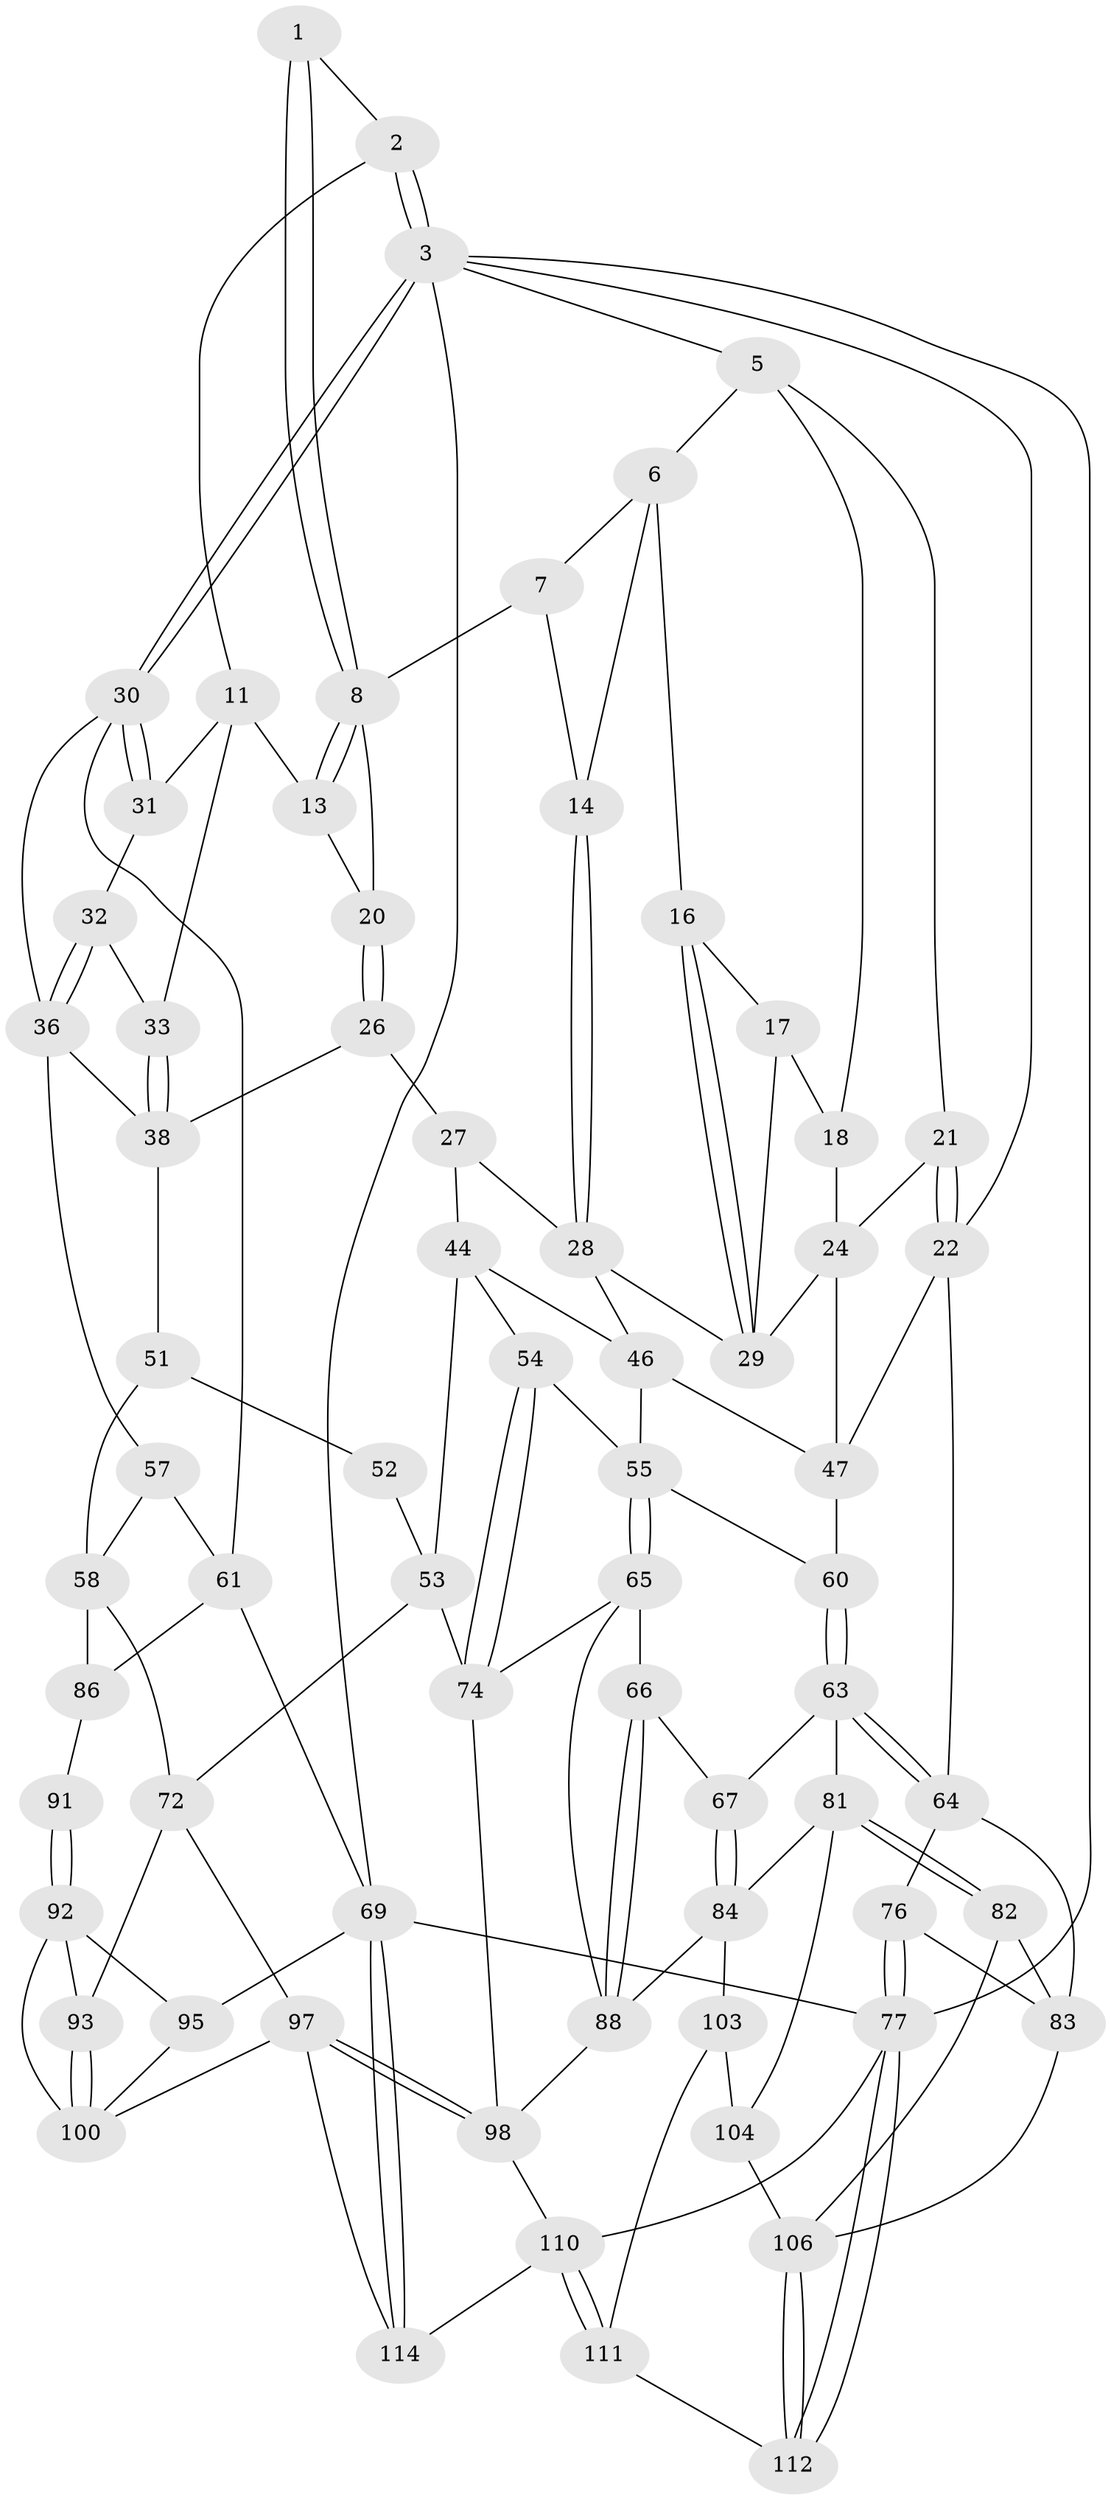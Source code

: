 // original degree distribution, {3: 0.02631578947368421, 4: 0.23684210526315788, 6: 0.23684210526315788, 5: 0.5}
// Generated by graph-tools (version 1.1) at 2025/11/02/27/25 16:11:58]
// undirected, 69 vertices, 148 edges
graph export_dot {
graph [start="1"]
  node [color=gray90,style=filled];
  1 [pos="+0.7568704995752757+0"];
  2 [pos="+0.8443911054914919+0"];
  3 [pos="+1+0",super="+4"];
  5 [pos="+0.2108688863761367+0",super="+19"];
  6 [pos="+0.2170193796528861+0",super="+15"];
  7 [pos="+0.48699022059009894+0",super="+10"];
  8 [pos="+0.6984916782381508+0",super="+9"];
  11 [pos="+0.8254378770339171+0.14528516217731033",super="+12"];
  13 [pos="+0.7569921970823498+0.16688067331377543"];
  14 [pos="+0.5034397820291701+0.12461842387258523"];
  16 [pos="+0.47897105417939867+0.12578801871077386"];
  17 [pos="+0.41300881454936533+0.13218420488356505",super="+25"];
  18 [pos="+0.3729714458463735+0.12839164701149203",super="+23"];
  20 [pos="+0.6873403330048273+0.19075133412586803"];
  21 [pos="+0.16350501210824928+0.1274200342013674"];
  22 [pos="+0+0.3204528914065257",super="+49"];
  24 [pos="+0.2599713046232653+0.26136990157818873",super="+40"];
  26 [pos="+0.6862386170404869+0.1920582132225602",super="+39"];
  27 [pos="+0.5764322179886856+0.24577866914411484",super="+43"];
  28 [pos="+0.5430476872905871+0.22968268145560058",super="+34"];
  29 [pos="+0.414360367588696+0.25210407597172607",super="+35"];
  30 [pos="+1+0",super="+37"];
  31 [pos="+0.886018644184505+0.1387255842633905"];
  32 [pos="+0.9133561071398636+0.22535673318916516"];
  33 [pos="+0.7947946278929425+0.203648624678632"];
  36 [pos="+1+0.3246434325305973",super="+41"];
  38 [pos="+0.8201250030404178+0.3313930588617334",super="+42"];
  44 [pos="+0.5884677479338292+0.4722722126894133",super="+45"];
  46 [pos="+0.465790243836602+0.34912311703688415",super="+50"];
  47 [pos="+0.2634039611258638+0.3461484943722556",super="+48"];
  51 [pos="+0.8364762212159184+0.35773151481307475",super="+59"];
  52 [pos="+0.7193712480995496+0.47020122882966725"];
  53 [pos="+0.600253064250227+0.47793547351225",super="+73"];
  54 [pos="+0.506728696924116+0.5227239185790225"];
  55 [pos="+0.4920887266080205+0.5304465369447893",super="+56"];
  57 [pos="+0.9256172204462697+0.5847920042327807"];
  58 [pos="+0.8492217547629974+0.5849621651811996",super="+71"];
  60 [pos="+0.22572022176918105+0.46044126908085437"];
  61 [pos="+1+0.7428339489454203",super="+62"];
  63 [pos="+0.2283239650391461+0.5031286374416659",super="+68"];
  64 [pos="+0+0.5687299288144197",super="+75"];
  65 [pos="+0.4591723088893145+0.5706941294210115",super="+80"];
  66 [pos="+0.4427953745135732+0.5855624722518767"];
  67 [pos="+0.36506196264826185+0.5928973394774502"];
  69 [pos="+1+1",super="+70"];
  72 [pos="+0.7711563765458886+0.6558882536322995",super="+94"];
  74 [pos="+0.618581382560911+0.7000932772194859",super="+79"];
  76 [pos="+0+1"];
  77 [pos="+0+1",super="+78"];
  81 [pos="+0.1496449183882269+0.689380601428034",super="+85"];
  82 [pos="+0.13751279698360108+0.6932065329705813"];
  83 [pos="+0.09677689104815591+0.6947467983547753",super="+108"];
  84 [pos="+0.3348899768170109+0.6890321979500247",super="+90"];
  86 [pos="+0.9055324109056089+0.7177360577082935",super="+87"];
  88 [pos="+0.4473756601713943+0.6614434709423751",super="+89"];
  91 [pos="+0.8643192863485456+0.730650032680606"];
  92 [pos="+0.8603044874149656+0.7878675100101039",super="+96"];
  93 [pos="+0.7853263308452586+0.7567143754791877"];
  95 [pos="+0.9699418698830413+0.8334799445201388"];
  97 [pos="+0.5977657385118256+0.9056001860072835",super="+102"];
  98 [pos="+0.5801970407125003+0.8882018017710807",super="+99"];
  100 [pos="+0.8029341047531892+0.8496095629873446",super="+101"];
  103 [pos="+0.3379610178311898+0.7962541744340056",super="+109"];
  104 [pos="+0.23009308343304533+0.7442214477556527",super="+105"];
  106 [pos="+0.18485001794939174+0.8718671041794246",super="+107"];
  110 [pos="+0.3159004862848875+0.9536472212840061",super="+113"];
  111 [pos="+0.29964066412936496+0.9303282241565323"];
  112 [pos="+0.14467686630467694+0.9575607030141905"];
  114 [pos="+0.695855262589929+1"];
  1 -- 2;
  1 -- 8;
  1 -- 8;
  2 -- 3;
  2 -- 3;
  2 -- 11;
  3 -- 30;
  3 -- 30;
  3 -- 69;
  3 -- 5;
  3 -- 77;
  3 -- 22;
  5 -- 6;
  5 -- 18;
  5 -- 21;
  6 -- 7;
  6 -- 16;
  6 -- 14;
  7 -- 8;
  7 -- 14;
  8 -- 13;
  8 -- 13;
  8 -- 20;
  11 -- 31;
  11 -- 33;
  11 -- 13;
  13 -- 20;
  14 -- 28;
  14 -- 28;
  16 -- 17;
  16 -- 29;
  16 -- 29;
  17 -- 18 [weight=2];
  17 -- 29;
  18 -- 24;
  20 -- 26;
  20 -- 26;
  21 -- 22;
  21 -- 22;
  21 -- 24;
  22 -- 64;
  22 -- 47;
  24 -- 47;
  24 -- 29;
  26 -- 27 [weight=2];
  26 -- 38;
  27 -- 28;
  27 -- 44;
  28 -- 46;
  28 -- 29;
  30 -- 31;
  30 -- 31;
  30 -- 36;
  30 -- 61;
  31 -- 32;
  32 -- 33;
  32 -- 36;
  32 -- 36;
  33 -- 38;
  33 -- 38;
  36 -- 57;
  36 -- 38;
  38 -- 51;
  44 -- 53;
  44 -- 46;
  44 -- 54;
  46 -- 55;
  46 -- 47;
  47 -- 60;
  51 -- 52 [weight=2];
  51 -- 58;
  52 -- 53;
  53 -- 72;
  53 -- 74;
  54 -- 55;
  54 -- 74;
  54 -- 74;
  55 -- 65;
  55 -- 65;
  55 -- 60;
  57 -- 58;
  57 -- 61;
  58 -- 72;
  58 -- 86;
  60 -- 63;
  60 -- 63;
  61 -- 86;
  61 -- 69;
  63 -- 64;
  63 -- 64;
  63 -- 81;
  63 -- 67;
  64 -- 83;
  64 -- 76;
  65 -- 66;
  65 -- 88;
  65 -- 74;
  66 -- 67;
  66 -- 88;
  66 -- 88;
  67 -- 84;
  67 -- 84;
  69 -- 114;
  69 -- 114;
  69 -- 77;
  69 -- 95;
  72 -- 97;
  72 -- 93;
  74 -- 98;
  76 -- 77;
  76 -- 77;
  76 -- 83;
  77 -- 112;
  77 -- 112;
  77 -- 110;
  81 -- 82;
  81 -- 82;
  81 -- 104;
  81 -- 84;
  82 -- 83;
  82 -- 106;
  83 -- 106;
  84 -- 88;
  84 -- 103;
  86 -- 91;
  88 -- 98;
  91 -- 92;
  91 -- 92;
  92 -- 93;
  92 -- 100;
  92 -- 95;
  93 -- 100;
  93 -- 100;
  95 -- 100;
  97 -- 98;
  97 -- 98;
  97 -- 114;
  97 -- 100;
  98 -- 110;
  103 -- 104 [weight=2];
  103 -- 111;
  104 -- 106;
  106 -- 112;
  106 -- 112;
  110 -- 111;
  110 -- 111;
  110 -- 114;
  111 -- 112;
}
